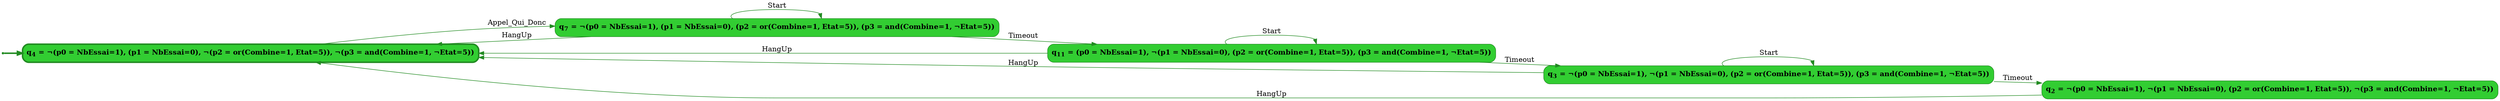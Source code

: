 digraph g {

	rankdir="LR"

	__invisible__[shape="point", color="forestgreen"]
	q4[label=<<b>q<sub>4</sub> = ¬(p0 = NbEssai=1), (p1 = NbEssai=0), ¬(p2 = or(Combine=1, Etat=5)), ¬(p3 = and(Combine=1, ¬Etat=5))</b>>, shape="box", style="rounded, filled", fillcolor="limegreen", color="forestgreen", penwidth=3] // Initial
	q7[label=<<b>q<sub>7</sub> = ¬(p0 = NbEssai=1), (p1 = NbEssai=0), (p2 = or(Combine=1, Etat=5)), (p3 = and(Combine=1, ¬Etat=5))</b>>, shape="box", style="rounded, filled", fillcolor="limegreen", color="forestgreen"]
	q11[label=<<b>q<sub>11</sub> = (p0 = NbEssai=1), ¬(p1 = NbEssai=0), (p2 = or(Combine=1, Etat=5)), (p3 = and(Combine=1, ¬Etat=5))</b>>, shape="box", style="rounded, filled", fillcolor="limegreen", color="forestgreen"]
	q3[label=<<b>q<sub>3</sub> = ¬(p0 = NbEssai=1), ¬(p1 = NbEssai=0), (p2 = or(Combine=1, Etat=5)), (p3 = and(Combine=1, ¬Etat=5))</b>>, shape="box", style="rounded, filled", fillcolor="limegreen", color="forestgreen"]
	q2[label=<<b>q<sub>2</sub> = ¬(p0 = NbEssai=1), ¬(p1 = NbEssai=0), (p2 = or(Combine=1, Etat=5)), ¬(p3 = and(Combine=1, ¬Etat=5))</b>>, shape="box", style="rounded, filled", fillcolor="limegreen", color="forestgreen"]

	__invisible__ -> q4[penwidth=3, color="forestgreen"]
	q4 -> q7[label=<Appel_Qui_Donc>, color="forestgreen"]
	q7 -> q7[label=<Start>, color="forestgreen"]
	q7 -> q11[label=<Timeout>, color="forestgreen"]
	q11 -> q11[label=<Start>, color="forestgreen"]
	q11 -> q3[label=<Timeout>, color="forestgreen"]
	q3 -> q3[label=<Start>, color="forestgreen"]
	q3 -> q2[label=<Timeout>, color="forestgreen"]
	q2 -> q4[label=<HangUp>, color="forestgreen"]
	q3 -> q4[label=<HangUp>, color="forestgreen"]
	q11 -> q4[label=<HangUp>, color="forestgreen"]
	q7 -> q4[label=<HangUp>, color="forestgreen"]

}
